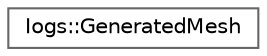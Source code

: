 digraph "Graphical Class Hierarchy"
{
 // INTERACTIVE_SVG=YES
 // LATEX_PDF_SIZE
  bgcolor="transparent";
  edge [fontname=Helvetica,fontsize=10,labelfontname=Helvetica,labelfontsize=10];
  node [fontname=Helvetica,fontsize=10,shape=box,height=0.2,width=0.4];
  rankdir="LR";
  Node0 [id="Node000000",label="Iogs::GeneratedMesh",height=0.2,width=0.4,color="grey40", fillcolor="white", style="filled",URL="$classIogs_1_1GeneratedMesh.html",tooltip=" "];
}
